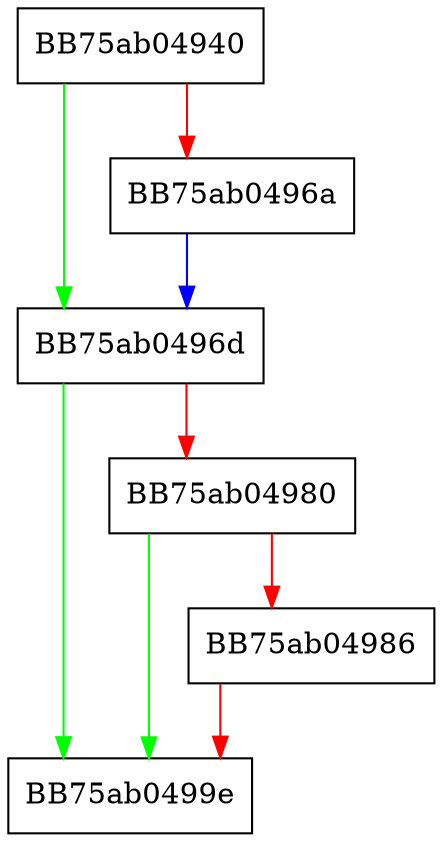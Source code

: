 digraph HookHandler {
  node [shape="box"];
  graph [splines=ortho];
  BB75ab04940 -> BB75ab0496d [color="green"];
  BB75ab04940 -> BB75ab0496a [color="red"];
  BB75ab0496a -> BB75ab0496d [color="blue"];
  BB75ab0496d -> BB75ab0499e [color="green"];
  BB75ab0496d -> BB75ab04980 [color="red"];
  BB75ab04980 -> BB75ab0499e [color="green"];
  BB75ab04980 -> BB75ab04986 [color="red"];
  BB75ab04986 -> BB75ab0499e [color="red"];
}